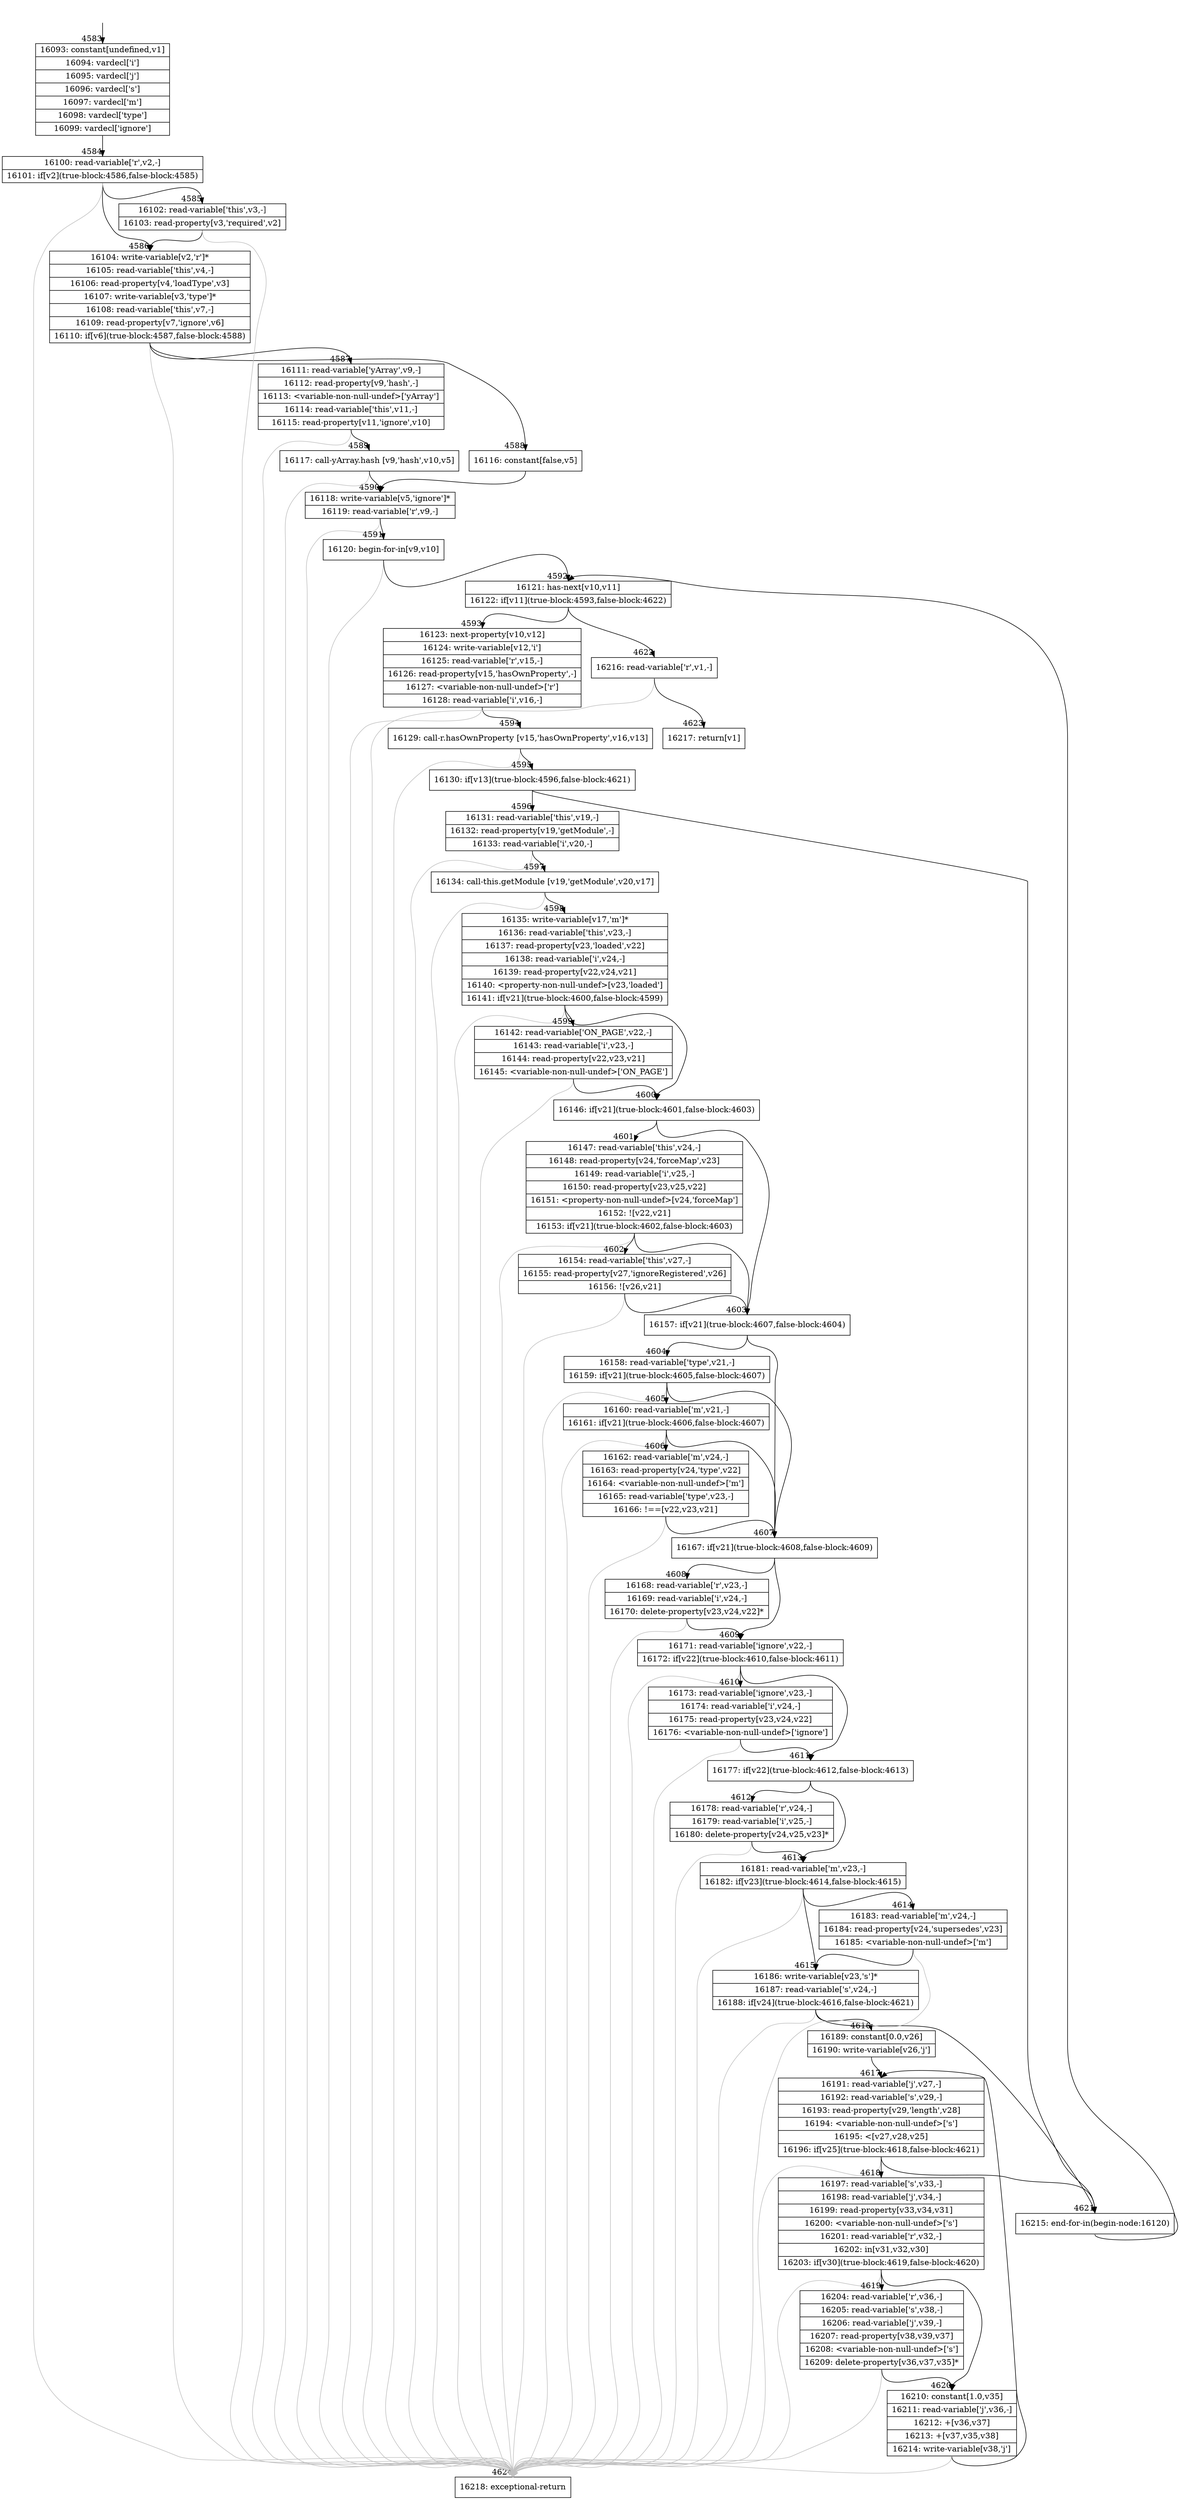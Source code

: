 digraph {
rankdir="TD"
BB_entry211[shape=none,label=""];
BB_entry211 -> BB4583 [tailport=s, headport=n, headlabel="    4583"]
BB4583 [shape=record label="{16093: constant[undefined,v1]|16094: vardecl['i']|16095: vardecl['j']|16096: vardecl['s']|16097: vardecl['m']|16098: vardecl['type']|16099: vardecl['ignore']}" ] 
BB4583 -> BB4584 [tailport=s, headport=n, headlabel="      4584"]
BB4584 [shape=record label="{16100: read-variable['r',v2,-]|16101: if[v2](true-block:4586,false-block:4585)}" ] 
BB4584 -> BB4586 [tailport=s, headport=n, headlabel="      4586"]
BB4584 -> BB4585 [tailport=s, headport=n, headlabel="      4585"]
BB4584 -> BB4624 [tailport=s, headport=n, color=gray, headlabel="      4624"]
BB4585 [shape=record label="{16102: read-variable['this',v3,-]|16103: read-property[v3,'required',v2]}" ] 
BB4585 -> BB4586 [tailport=s, headport=n]
BB4585 -> BB4624 [tailport=s, headport=n, color=gray]
BB4586 [shape=record label="{16104: write-variable[v2,'r']*|16105: read-variable['this',v4,-]|16106: read-property[v4,'loadType',v3]|16107: write-variable[v3,'type']*|16108: read-variable['this',v7,-]|16109: read-property[v7,'ignore',v6]|16110: if[v6](true-block:4587,false-block:4588)}" ] 
BB4586 -> BB4587 [tailport=s, headport=n, headlabel="      4587"]
BB4586 -> BB4588 [tailport=s, headport=n, headlabel="      4588"]
BB4586 -> BB4624 [tailport=s, headport=n, color=gray]
BB4587 [shape=record label="{16111: read-variable['yArray',v9,-]|16112: read-property[v9,'hash',-]|16113: \<variable-non-null-undef\>['yArray']|16114: read-variable['this',v11,-]|16115: read-property[v11,'ignore',v10]}" ] 
BB4587 -> BB4589 [tailport=s, headport=n, headlabel="      4589"]
BB4587 -> BB4624 [tailport=s, headport=n, color=gray]
BB4588 [shape=record label="{16116: constant[false,v5]}" ] 
BB4588 -> BB4590 [tailport=s, headport=n, headlabel="      4590"]
BB4589 [shape=record label="{16117: call-yArray.hash [v9,'hash',v10,v5]}" ] 
BB4589 -> BB4590 [tailport=s, headport=n]
BB4589 -> BB4624 [tailport=s, headport=n, color=gray]
BB4590 [shape=record label="{16118: write-variable[v5,'ignore']*|16119: read-variable['r',v9,-]}" ] 
BB4590 -> BB4591 [tailport=s, headport=n, headlabel="      4591"]
BB4590 -> BB4624 [tailport=s, headport=n, color=gray]
BB4591 [shape=record label="{16120: begin-for-in[v9,v10]}" ] 
BB4591 -> BB4592 [tailport=s, headport=n, headlabel="      4592"]
BB4591 -> BB4624 [tailport=s, headport=n, color=gray]
BB4592 [shape=record label="{16121: has-next[v10,v11]|16122: if[v11](true-block:4593,false-block:4622)}" ] 
BB4592 -> BB4593 [tailport=s, headport=n, headlabel="      4593"]
BB4592 -> BB4622 [tailport=s, headport=n, headlabel="      4622"]
BB4593 [shape=record label="{16123: next-property[v10,v12]|16124: write-variable[v12,'i']|16125: read-variable['r',v15,-]|16126: read-property[v15,'hasOwnProperty',-]|16127: \<variable-non-null-undef\>['r']|16128: read-variable['i',v16,-]}" ] 
BB4593 -> BB4594 [tailport=s, headport=n, headlabel="      4594"]
BB4593 -> BB4624 [tailport=s, headport=n, color=gray]
BB4594 [shape=record label="{16129: call-r.hasOwnProperty [v15,'hasOwnProperty',v16,v13]}" ] 
BB4594 -> BB4595 [tailport=s, headport=n, headlabel="      4595"]
BB4594 -> BB4624 [tailport=s, headport=n, color=gray]
BB4595 [shape=record label="{16130: if[v13](true-block:4596,false-block:4621)}" ] 
BB4595 -> BB4596 [tailport=s, headport=n, headlabel="      4596"]
BB4595 -> BB4621 [tailport=s, headport=n, headlabel="      4621"]
BB4596 [shape=record label="{16131: read-variable['this',v19,-]|16132: read-property[v19,'getModule',-]|16133: read-variable['i',v20,-]}" ] 
BB4596 -> BB4597 [tailport=s, headport=n, headlabel="      4597"]
BB4596 -> BB4624 [tailport=s, headport=n, color=gray]
BB4597 [shape=record label="{16134: call-this.getModule [v19,'getModule',v20,v17]}" ] 
BB4597 -> BB4598 [tailport=s, headport=n, headlabel="      4598"]
BB4597 -> BB4624 [tailport=s, headport=n, color=gray]
BB4598 [shape=record label="{16135: write-variable[v17,'m']*|16136: read-variable['this',v23,-]|16137: read-property[v23,'loaded',v22]|16138: read-variable['i',v24,-]|16139: read-property[v22,v24,v21]|16140: \<property-non-null-undef\>[v23,'loaded']|16141: if[v21](true-block:4600,false-block:4599)}" ] 
BB4598 -> BB4600 [tailport=s, headport=n, headlabel="      4600"]
BB4598 -> BB4599 [tailport=s, headport=n, headlabel="      4599"]
BB4598 -> BB4624 [tailport=s, headport=n, color=gray]
BB4599 [shape=record label="{16142: read-variable['ON_PAGE',v22,-]|16143: read-variable['i',v23,-]|16144: read-property[v22,v23,v21]|16145: \<variable-non-null-undef\>['ON_PAGE']}" ] 
BB4599 -> BB4600 [tailport=s, headport=n]
BB4599 -> BB4624 [tailport=s, headport=n, color=gray]
BB4600 [shape=record label="{16146: if[v21](true-block:4601,false-block:4603)}" ] 
BB4600 -> BB4603 [tailport=s, headport=n, headlabel="      4603"]
BB4600 -> BB4601 [tailport=s, headport=n, headlabel="      4601"]
BB4601 [shape=record label="{16147: read-variable['this',v24,-]|16148: read-property[v24,'forceMap',v23]|16149: read-variable['i',v25,-]|16150: read-property[v23,v25,v22]|16151: \<property-non-null-undef\>[v24,'forceMap']|16152: ![v22,v21]|16153: if[v21](true-block:4602,false-block:4603)}" ] 
BB4601 -> BB4603 [tailport=s, headport=n]
BB4601 -> BB4602 [tailport=s, headport=n, headlabel="      4602"]
BB4601 -> BB4624 [tailport=s, headport=n, color=gray]
BB4602 [shape=record label="{16154: read-variable['this',v27,-]|16155: read-property[v27,'ignoreRegistered',v26]|16156: ![v26,v21]}" ] 
BB4602 -> BB4603 [tailport=s, headport=n]
BB4602 -> BB4624 [tailport=s, headport=n, color=gray]
BB4603 [shape=record label="{16157: if[v21](true-block:4607,false-block:4604)}" ] 
BB4603 -> BB4607 [tailport=s, headport=n, headlabel="      4607"]
BB4603 -> BB4604 [tailport=s, headport=n, headlabel="      4604"]
BB4604 [shape=record label="{16158: read-variable['type',v21,-]|16159: if[v21](true-block:4605,false-block:4607)}" ] 
BB4604 -> BB4607 [tailport=s, headport=n]
BB4604 -> BB4605 [tailport=s, headport=n, headlabel="      4605"]
BB4604 -> BB4624 [tailport=s, headport=n, color=gray]
BB4605 [shape=record label="{16160: read-variable['m',v21,-]|16161: if[v21](true-block:4606,false-block:4607)}" ] 
BB4605 -> BB4607 [tailport=s, headport=n]
BB4605 -> BB4606 [tailport=s, headport=n, headlabel="      4606"]
BB4605 -> BB4624 [tailport=s, headport=n, color=gray]
BB4606 [shape=record label="{16162: read-variable['m',v24,-]|16163: read-property[v24,'type',v22]|16164: \<variable-non-null-undef\>['m']|16165: read-variable['type',v23,-]|16166: !==[v22,v23,v21]}" ] 
BB4606 -> BB4607 [tailport=s, headport=n]
BB4606 -> BB4624 [tailport=s, headport=n, color=gray]
BB4607 [shape=record label="{16167: if[v21](true-block:4608,false-block:4609)}" ] 
BB4607 -> BB4608 [tailport=s, headport=n, headlabel="      4608"]
BB4607 -> BB4609 [tailport=s, headport=n, headlabel="      4609"]
BB4608 [shape=record label="{16168: read-variable['r',v23,-]|16169: read-variable['i',v24,-]|16170: delete-property[v23,v24,v22]*}" ] 
BB4608 -> BB4609 [tailport=s, headport=n]
BB4608 -> BB4624 [tailport=s, headport=n, color=gray]
BB4609 [shape=record label="{16171: read-variable['ignore',v22,-]|16172: if[v22](true-block:4610,false-block:4611)}" ] 
BB4609 -> BB4611 [tailport=s, headport=n, headlabel="      4611"]
BB4609 -> BB4610 [tailport=s, headport=n, headlabel="      4610"]
BB4609 -> BB4624 [tailport=s, headport=n, color=gray]
BB4610 [shape=record label="{16173: read-variable['ignore',v23,-]|16174: read-variable['i',v24,-]|16175: read-property[v23,v24,v22]|16176: \<variable-non-null-undef\>['ignore']}" ] 
BB4610 -> BB4611 [tailport=s, headport=n]
BB4610 -> BB4624 [tailport=s, headport=n, color=gray]
BB4611 [shape=record label="{16177: if[v22](true-block:4612,false-block:4613)}" ] 
BB4611 -> BB4612 [tailport=s, headport=n, headlabel="      4612"]
BB4611 -> BB4613 [tailport=s, headport=n, headlabel="      4613"]
BB4612 [shape=record label="{16178: read-variable['r',v24,-]|16179: read-variable['i',v25,-]|16180: delete-property[v24,v25,v23]*}" ] 
BB4612 -> BB4613 [tailport=s, headport=n]
BB4612 -> BB4624 [tailport=s, headport=n, color=gray]
BB4613 [shape=record label="{16181: read-variable['m',v23,-]|16182: if[v23](true-block:4614,false-block:4615)}" ] 
BB4613 -> BB4615 [tailport=s, headport=n, headlabel="      4615"]
BB4613 -> BB4614 [tailport=s, headport=n, headlabel="      4614"]
BB4613 -> BB4624 [tailport=s, headport=n, color=gray]
BB4614 [shape=record label="{16183: read-variable['m',v24,-]|16184: read-property[v24,'supersedes',v23]|16185: \<variable-non-null-undef\>['m']}" ] 
BB4614 -> BB4615 [tailport=s, headport=n]
BB4614 -> BB4624 [tailport=s, headport=n, color=gray]
BB4615 [shape=record label="{16186: write-variable[v23,'s']*|16187: read-variable['s',v24,-]|16188: if[v24](true-block:4616,false-block:4621)}" ] 
BB4615 -> BB4616 [tailport=s, headport=n, headlabel="      4616"]
BB4615 -> BB4621 [tailport=s, headport=n]
BB4615 -> BB4624 [tailport=s, headport=n, color=gray]
BB4616 [shape=record label="{16189: constant[0.0,v26]|16190: write-variable[v26,'j']}" ] 
BB4616 -> BB4617 [tailport=s, headport=n, headlabel="      4617"]
BB4617 [shape=record label="{16191: read-variable['j',v27,-]|16192: read-variable['s',v29,-]|16193: read-property[v29,'length',v28]|16194: \<variable-non-null-undef\>['s']|16195: \<[v27,v28,v25]|16196: if[v25](true-block:4618,false-block:4621)}" ] 
BB4617 -> BB4618 [tailport=s, headport=n, headlabel="      4618"]
BB4617 -> BB4621 [tailport=s, headport=n]
BB4617 -> BB4624 [tailport=s, headport=n, color=gray]
BB4618 [shape=record label="{16197: read-variable['s',v33,-]|16198: read-variable['j',v34,-]|16199: read-property[v33,v34,v31]|16200: \<variable-non-null-undef\>['s']|16201: read-variable['r',v32,-]|16202: in[v31,v32,v30]|16203: if[v30](true-block:4619,false-block:4620)}" ] 
BB4618 -> BB4619 [tailport=s, headport=n, headlabel="      4619"]
BB4618 -> BB4620 [tailport=s, headport=n, headlabel="      4620"]
BB4618 -> BB4624 [tailport=s, headport=n, color=gray]
BB4619 [shape=record label="{16204: read-variable['r',v36,-]|16205: read-variable['s',v38,-]|16206: read-variable['j',v39,-]|16207: read-property[v38,v39,v37]|16208: \<variable-non-null-undef\>['s']|16209: delete-property[v36,v37,v35]*}" ] 
BB4619 -> BB4620 [tailport=s, headport=n]
BB4619 -> BB4624 [tailport=s, headport=n, color=gray]
BB4620 [shape=record label="{16210: constant[1.0,v35]|16211: read-variable['j',v36,-]|16212: +[v36,v37]|16213: +[v37,v35,v38]|16214: write-variable[v38,'j']}" ] 
BB4620 -> BB4617 [tailport=s, headport=n]
BB4620 -> BB4624 [tailport=s, headport=n, color=gray]
BB4621 [shape=record label="{16215: end-for-in(begin-node:16120)}" ] 
BB4621 -> BB4592 [tailport=s, headport=n]
BB4622 [shape=record label="{16216: read-variable['r',v1,-]}" ] 
BB4622 -> BB4623 [tailport=s, headport=n, headlabel="      4623"]
BB4622 -> BB4624 [tailport=s, headport=n, color=gray]
BB4623 [shape=record label="{16217: return[v1]}" ] 
BB4624 [shape=record label="{16218: exceptional-return}" ] 
//#$~ 7729
}
